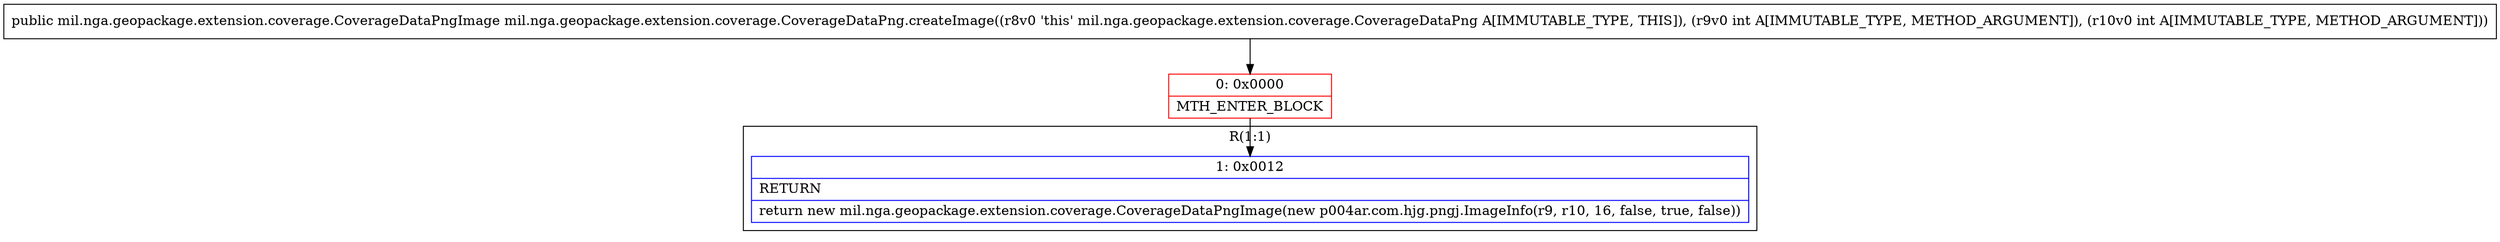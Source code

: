 digraph "CFG formil.nga.geopackage.extension.coverage.CoverageDataPng.createImage(II)Lmil\/nga\/geopackage\/extension\/coverage\/CoverageDataPngImage;" {
subgraph cluster_Region_78920111 {
label = "R(1:1)";
node [shape=record,color=blue];
Node_1 [shape=record,label="{1\:\ 0x0012|RETURN\l|return new mil.nga.geopackage.extension.coverage.CoverageDataPngImage(new p004ar.com.hjg.pngj.ImageInfo(r9, r10, 16, false, true, false))\l}"];
}
Node_0 [shape=record,color=red,label="{0\:\ 0x0000|MTH_ENTER_BLOCK\l}"];
MethodNode[shape=record,label="{public mil.nga.geopackage.extension.coverage.CoverageDataPngImage mil.nga.geopackage.extension.coverage.CoverageDataPng.createImage((r8v0 'this' mil.nga.geopackage.extension.coverage.CoverageDataPng A[IMMUTABLE_TYPE, THIS]), (r9v0 int A[IMMUTABLE_TYPE, METHOD_ARGUMENT]), (r10v0 int A[IMMUTABLE_TYPE, METHOD_ARGUMENT])) }"];
MethodNode -> Node_0;
Node_0 -> Node_1;
}

